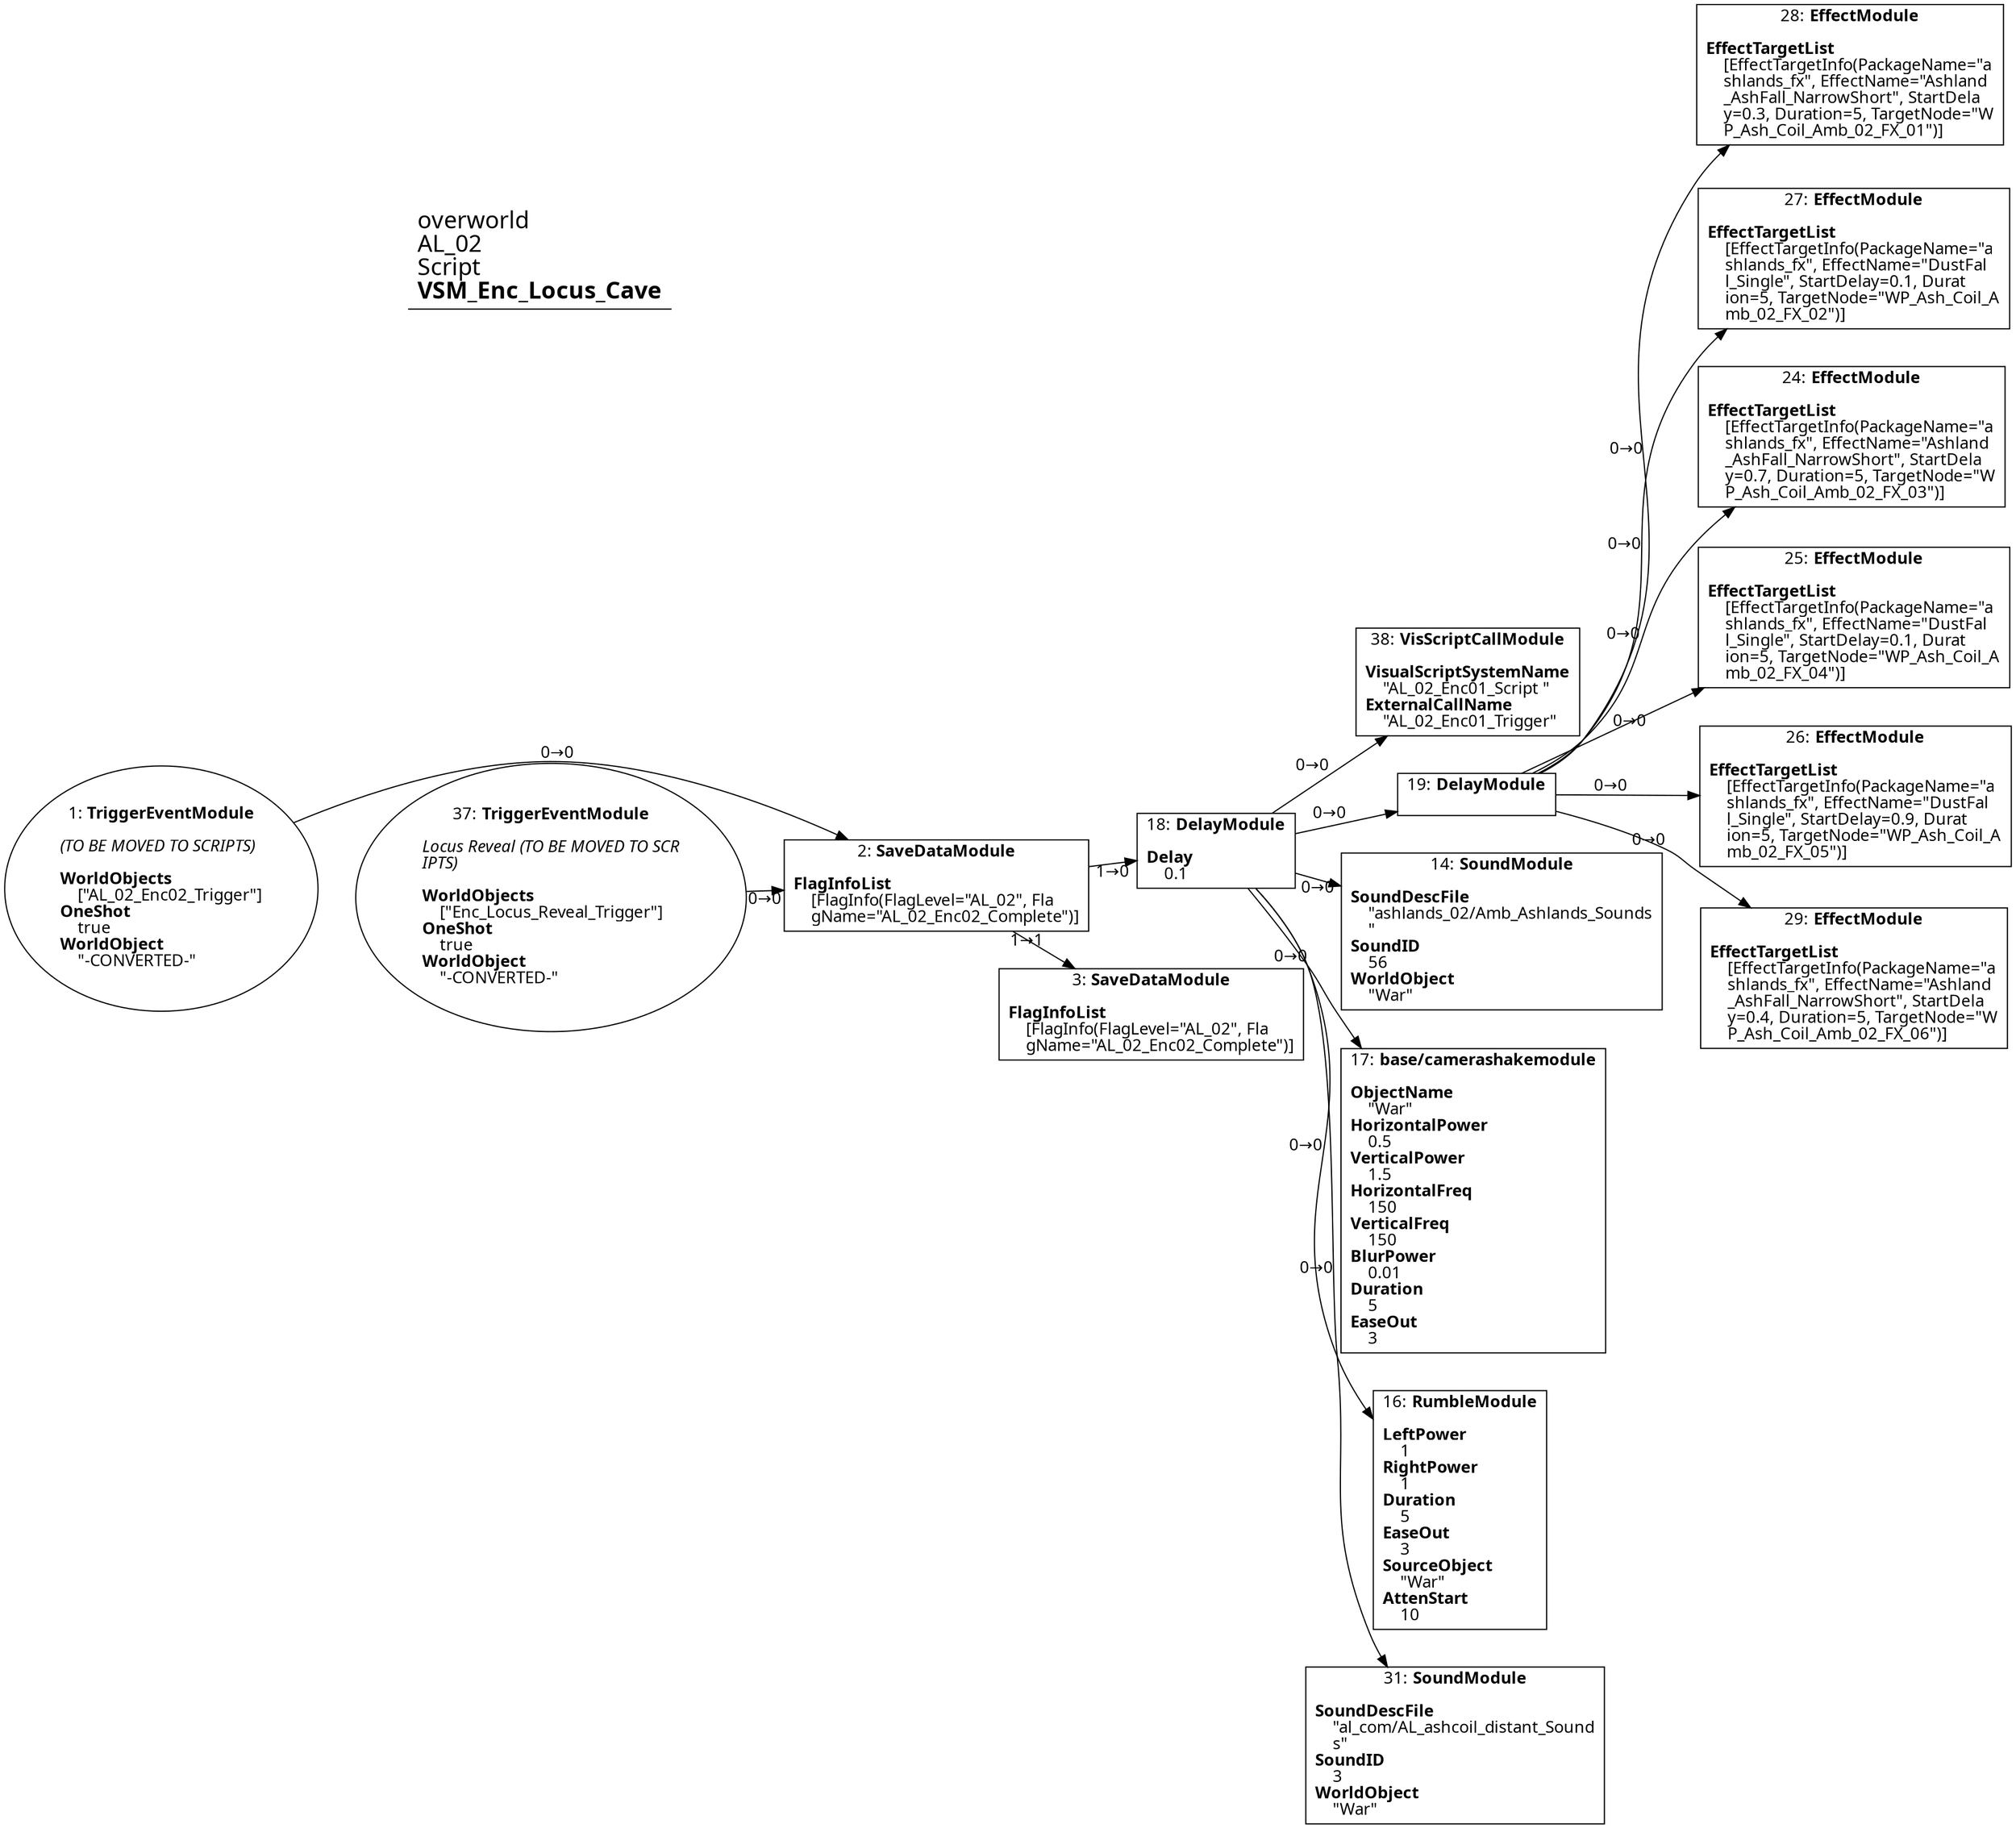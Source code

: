digraph {
    layout = fdp;
    overlap = prism;
    sep = "+16";
    splines = spline;

    node [ shape = box ];

    graph [ fontname = "Segoe UI" ];
    node [ fontname = "Segoe UI" ];
    edge [ fontname = "Segoe UI" ];

    1 [ label = <1: <b>TriggerEventModule</b><br/><br/><i>(TO BE MOVED TO SCRIPTS)<br align="left"/></i><br align="left"/><b>WorldObjects</b><br align="left"/>    [&quot;AL_02_Enc02_Trigger&quot;]<br align="left"/><b>OneShot</b><br align="left"/>    true<br align="left"/><b>WorldObject</b><br align="left"/>    &quot;-CONVERTED-&quot;<br align="left"/>> ];
    1 [ shape = oval ]
    1 [ pos = "0.043,-0.34!" ];
    1 -> 2 [ label = "0→0" ];

    2 [ label = <2: <b>SaveDataModule</b><br/><br/><b>FlagInfoList</b><br align="left"/>    [FlagInfo(FlagLevel=&quot;AL_02&quot;, Fla<br align="left"/>    gName=&quot;AL_02_Enc02_Complete&quot;)]<br align="left"/>> ];
    2 [ pos = "0.30800003,-0.34!" ];
    2 -> 3 [ label = "1→1" ];
    2 -> 18 [ label = "1→0" ];

    3 [ label = <3: <b>SaveDataModule</b><br/><br/><b>FlagInfoList</b><br align="left"/>    [FlagInfo(FlagLevel=&quot;AL_02&quot;, Fla<br align="left"/>    gName=&quot;AL_02_Enc02_Complete&quot;)]<br align="left"/>> ];
    3 [ pos = "0.605,-0.535!" ];

    14 [ label = <14: <b>SoundModule</b><br/><br/><b>SoundDescFile</b><br align="left"/>    &quot;ashlands_02/Amb_Ashlands_Sounds<br align="left"/>    &quot;<br align="left"/><b>SoundID</b><br align="left"/>    56<br align="left"/><b>WorldObject</b><br align="left"/>    &quot;War&quot;<br align="left"/>> ];
    14 [ pos = "0.957,-0.537!" ];

    16 [ label = <16: <b>RumbleModule</b><br/><br/><b>LeftPower</b><br align="left"/>    1<br align="left"/><b>RightPower</b><br align="left"/>    1<br align="left"/><b>Duration</b><br align="left"/>    5<br align="left"/><b>EaseOut</b><br align="left"/>    3<br align="left"/><b>SourceObject</b><br align="left"/>    &quot;War&quot;<br align="left"/><b>AttenStart</b><br align="left"/>    10<br align="left"/>> ];
    16 [ pos = "0.95500004,-0.74600005!" ];

    17 [ label = <17: <b>base/camerashakemodule</b><br/><br/><b>ObjectName</b><br align="left"/>    &quot;War&quot;<br align="left"/><b>HorizontalPower</b><br align="left"/>    0.5<br align="left"/><b>VerticalPower</b><br align="left"/>    1.5<br align="left"/><b>HorizontalFreq</b><br align="left"/>    150<br align="left"/><b>VerticalFreq</b><br align="left"/>    150<br align="left"/><b>BlurPower</b><br align="left"/>    0.01<br align="left"/><b>Duration</b><br align="left"/>    5<br align="left"/><b>EaseOut</b><br align="left"/>    3<br align="left"/>> ];
    17 [ pos = "0.95500004,-0.665!" ];

    18 [ label = <18: <b>DelayModule</b><br/><br/><b>Delay</b><br align="left"/>    0.1<br align="left"/>> ];
    18 [ pos = "0.606,-0.363!" ];
    18 -> 17 [ label = "0→0" ];
    18 -> 16 [ label = "0→0" ];
    18 -> 14 [ label = "0→0" ];
    18 -> 19 [ label = "0→0" ];
    18 -> 31 [ label = "0→0" ];
    18 -> 38 [ label = "0→0" ];

    19 [ label = <19: <b>DelayModule</b><br/><br/>> ];
    19 [ pos = "0.95800006,-0.363!" ];
    19 -> 29 [ label = "0→0" ];
    19 -> 26 [ label = "0→0" ];
    19 -> 25 [ label = "0→0" ];
    19 -> 24 [ label = "0→0" ];
    19 -> 27 [ label = "0→0" ];
    19 -> 28 [ label = "0→0" ];

    24 [ label = <24: <b>EffectModule</b><br/><br/><b>EffectTargetList</b><br align="left"/>    [EffectTargetInfo(PackageName=&quot;a<br align="left"/>    shlands_fx&quot;, EffectName=&quot;Ashland<br align="left"/>    _AshFall_NarrowShort&quot;, StartDela<br align="left"/>    y=0.7, Duration=5, TargetNode=&quot;W<br align="left"/>    P_Ash_Coil_Amb_02_FX_03&quot;)]<br align="left"/>> ];
    24 [ pos = "1.429,0.16100001!" ];

    25 [ label = <25: <b>EffectModule</b><br/><br/><b>EffectTargetList</b><br align="left"/>    [EffectTargetInfo(PackageName=&quot;a<br align="left"/>    shlands_fx&quot;, EffectName=&quot;DustFal<br align="left"/>    l_Single&quot;, StartDelay=0.1, Durat<br align="left"/>    ion=5, TargetNode=&quot;WP_Ash_Coil_A<br align="left"/>    mb_02_FX_04&quot;)]<br align="left"/>> ];
    25 [ pos = "1.429,0.059000004!" ];

    26 [ label = <26: <b>EffectModule</b><br/><br/><b>EffectTargetList</b><br align="left"/>    [EffectTargetInfo(PackageName=&quot;a<br align="left"/>    shlands_fx&quot;, EffectName=&quot;DustFal<br align="left"/>    l_Single&quot;, StartDelay=0.9, Durat<br align="left"/>    ion=5, TargetNode=&quot;WP_Ash_Coil_A<br align="left"/>    mb_02_FX_05&quot;)]<br align="left"/>> ];
    26 [ pos = "1.427,-0.047000002!" ];

    27 [ label = <27: <b>EffectModule</b><br/><br/><b>EffectTargetList</b><br align="left"/>    [EffectTargetInfo(PackageName=&quot;a<br align="left"/>    shlands_fx&quot;, EffectName=&quot;DustFal<br align="left"/>    l_Single&quot;, StartDelay=0.1, Durat<br align="left"/>    ion=5, TargetNode=&quot;WP_Ash_Coil_A<br align="left"/>    mb_02_FX_02&quot;)]<br align="left"/>> ];
    27 [ pos = "1.4310001,0.266!" ];

    28 [ label = <28: <b>EffectModule</b><br/><br/><b>EffectTargetList</b><br align="left"/>    [EffectTargetInfo(PackageName=&quot;a<br align="left"/>    shlands_fx&quot;, EffectName=&quot;Ashland<br align="left"/>    _AshFall_NarrowShort&quot;, StartDela<br align="left"/>    y=0.3, Duration=5, TargetNode=&quot;W<br align="left"/>    P_Ash_Coil_Amb_02_FX_01&quot;)]<br align="left"/>> ];
    28 [ pos = "1.4300001,0.37300003!" ];

    29 [ label = <29: <b>EffectModule</b><br/><br/><b>EffectTargetList</b><br align="left"/>    [EffectTargetInfo(PackageName=&quot;a<br align="left"/>    shlands_fx&quot;, EffectName=&quot;Ashland<br align="left"/>    _AshFall_NarrowShort&quot;, StartDela<br align="left"/>    y=0.4, Duration=5, TargetNode=&quot;W<br align="left"/>    P_Ash_Coil_Amb_02_FX_06&quot;)]<br align="left"/>> ];
    29 [ pos = "1.4280001,-0.15400001!" ];

    31 [ label = <31: <b>SoundModule</b><br/><br/><b>SoundDescFile</b><br align="left"/>    &quot;al_com/AL_ashcoil_distant_Sound<br align="left"/>    s&quot;<br align="left"/><b>SoundID</b><br align="left"/>    3<br align="left"/><b>WorldObject</b><br align="left"/>    &quot;War&quot;<br align="left"/>> ];
    31 [ pos = "0.95500004,-0.80600005!" ];

    37 [ label = <37: <b>TriggerEventModule</b><br/><br/><i>Locus Reveal (TO BE MOVED TO SCR<br align="left"/>IPTS)<br align="left"/></i><br align="left"/><b>WorldObjects</b><br align="left"/>    [&quot;Enc_Locus_Reveal_Trigger&quot;]<br align="left"/><b>OneShot</b><br align="left"/>    true<br align="left"/><b>WorldObject</b><br align="left"/>    &quot;-CONVERTED-&quot;<br align="left"/>> ];
    37 [ shape = oval ]
    37 [ pos = "0.043,-0.34!" ];
    37 -> 2 [ label = "0→0" ];

    38 [ label = <38: <b>VisScriptCallModule</b><br/><br/><b>VisualScriptSystemName</b><br align="left"/>    &quot;AL_02_Enc01_Script &quot;<br align="left"/><b>ExternalCallName</b><br align="left"/>    &quot;AL_02_Enc01_Trigger&quot;<br align="left"/>> ];
    38 [ pos = "0.952,-0.238!" ];

    title [ pos = "0.042000003,0.374!" ];
    title [ shape = underline ];
    title [ label = <<font point-size="20">overworld<br align="left"/>AL_02<br align="left"/>Script<br align="left"/><b>VSM_Enc_Locus_Cave</b><br align="left"/></font>> ];
}
